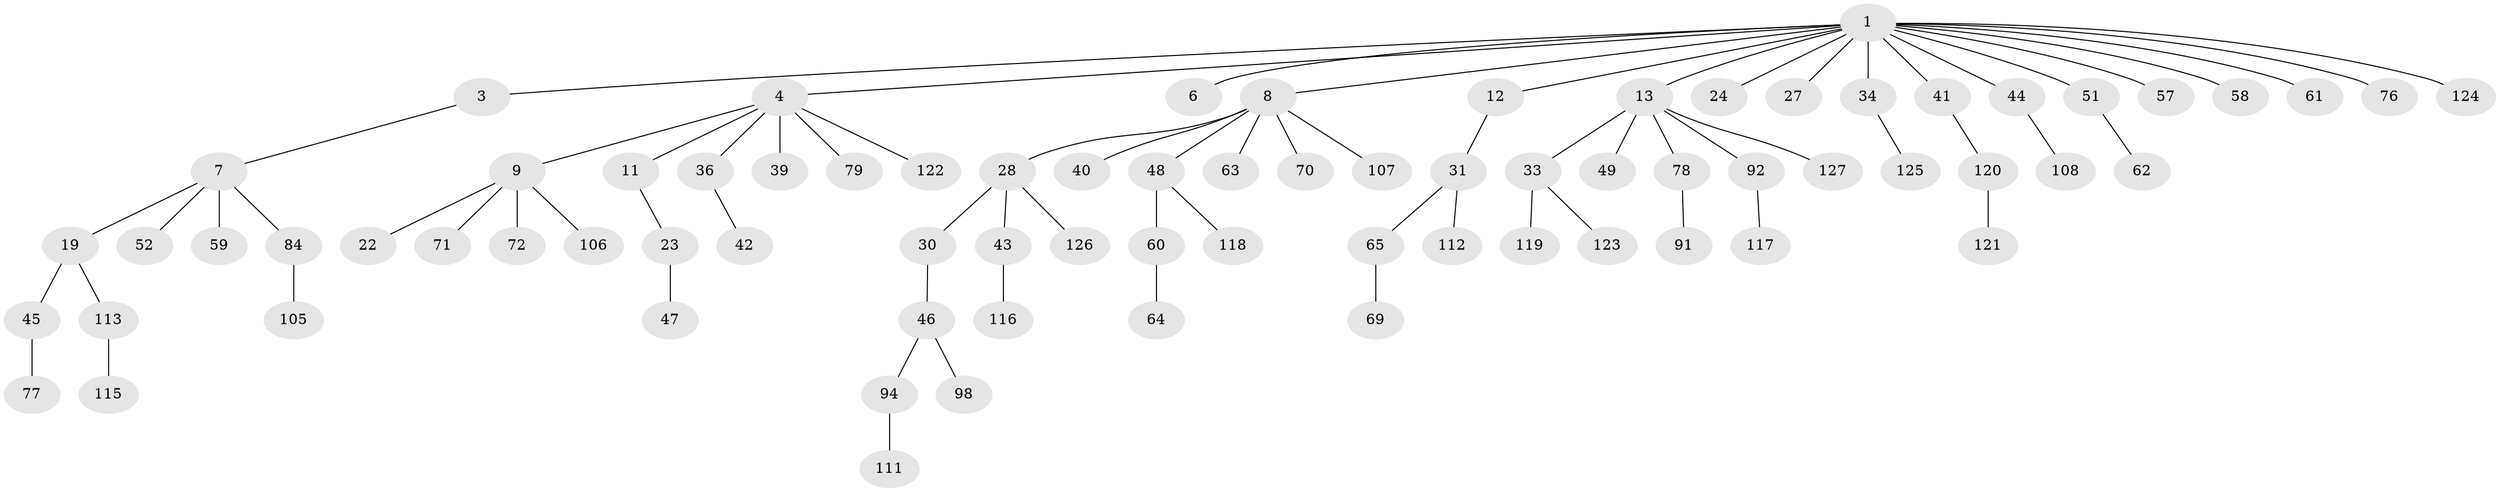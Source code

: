 // original degree distribution, {10: 0.007874015748031496, 2: 0.2755905511811024, 6: 0.007874015748031496, 5: 0.03937007874015748, 1: 0.49606299212598426, 3: 0.10236220472440945, 4: 0.06299212598425197, 7: 0.007874015748031496}
// Generated by graph-tools (version 1.1) at 2025/19/03/04/25 18:19:19]
// undirected, 76 vertices, 75 edges
graph export_dot {
graph [start="1"]
  node [color=gray90,style=filled];
  1 [super="+2+20+5+29"];
  3;
  4 [super="+21+14"];
  6 [super="+38"];
  7;
  8 [super="+15+103+17"];
  9 [super="+10+37+90"];
  11 [super="+26"];
  12;
  13 [super="+87+16"];
  19;
  22;
  23;
  24;
  27 [super="+74"];
  28 [super="+32"];
  30 [super="+96"];
  31 [super="+53+85"];
  33 [super="+73"];
  34;
  36 [super="+56"];
  39;
  40 [super="+104"];
  41;
  42;
  43 [super="+68"];
  44;
  45;
  46;
  47;
  48 [super="+67"];
  49;
  51 [super="+54"];
  52;
  57;
  58 [super="+101"];
  59;
  60 [super="+80+66"];
  61;
  62;
  63;
  64;
  65 [super="+86"];
  69 [super="+100+95"];
  70;
  71;
  72 [super="+81"];
  76 [super="+97+114"];
  77 [super="+88"];
  78;
  79;
  84 [super="+102+110"];
  91;
  92;
  94;
  98;
  105;
  106;
  107;
  108;
  111;
  112;
  113;
  115;
  116;
  117;
  118;
  119;
  120;
  121;
  122;
  123;
  124;
  125;
  126;
  127;
  1 -- 3;
  1 -- 4;
  1 -- 6;
  1 -- 12;
  1 -- 34;
  1 -- 58;
  1 -- 13;
  1 -- 51;
  1 -- 24;
  1 -- 41;
  1 -- 27;
  1 -- 8;
  1 -- 57;
  1 -- 124;
  1 -- 44;
  1 -- 76;
  1 -- 61;
  3 -- 7;
  4 -- 9;
  4 -- 11;
  4 -- 36;
  4 -- 79;
  4 -- 122;
  4 -- 39;
  7 -- 19;
  7 -- 52;
  7 -- 59;
  7 -- 84;
  8 -- 28;
  8 -- 107;
  8 -- 70;
  8 -- 48;
  8 -- 40;
  8 -- 63;
  9 -- 22;
  9 -- 72;
  9 -- 71;
  9 -- 106;
  11 -- 23;
  12 -- 31;
  13 -- 33;
  13 -- 49;
  13 -- 92;
  13 -- 78;
  13 -- 127;
  19 -- 45;
  19 -- 113;
  23 -- 47;
  28 -- 30;
  28 -- 43;
  28 -- 126;
  30 -- 46;
  31 -- 65;
  31 -- 112;
  33 -- 123;
  33 -- 119;
  34 -- 125;
  36 -- 42;
  41 -- 120;
  43 -- 116;
  44 -- 108;
  45 -- 77;
  46 -- 94;
  46 -- 98;
  48 -- 60;
  48 -- 118;
  51 -- 62;
  60 -- 64;
  65 -- 69;
  78 -- 91;
  84 -- 105;
  92 -- 117;
  94 -- 111;
  113 -- 115;
  120 -- 121;
}
